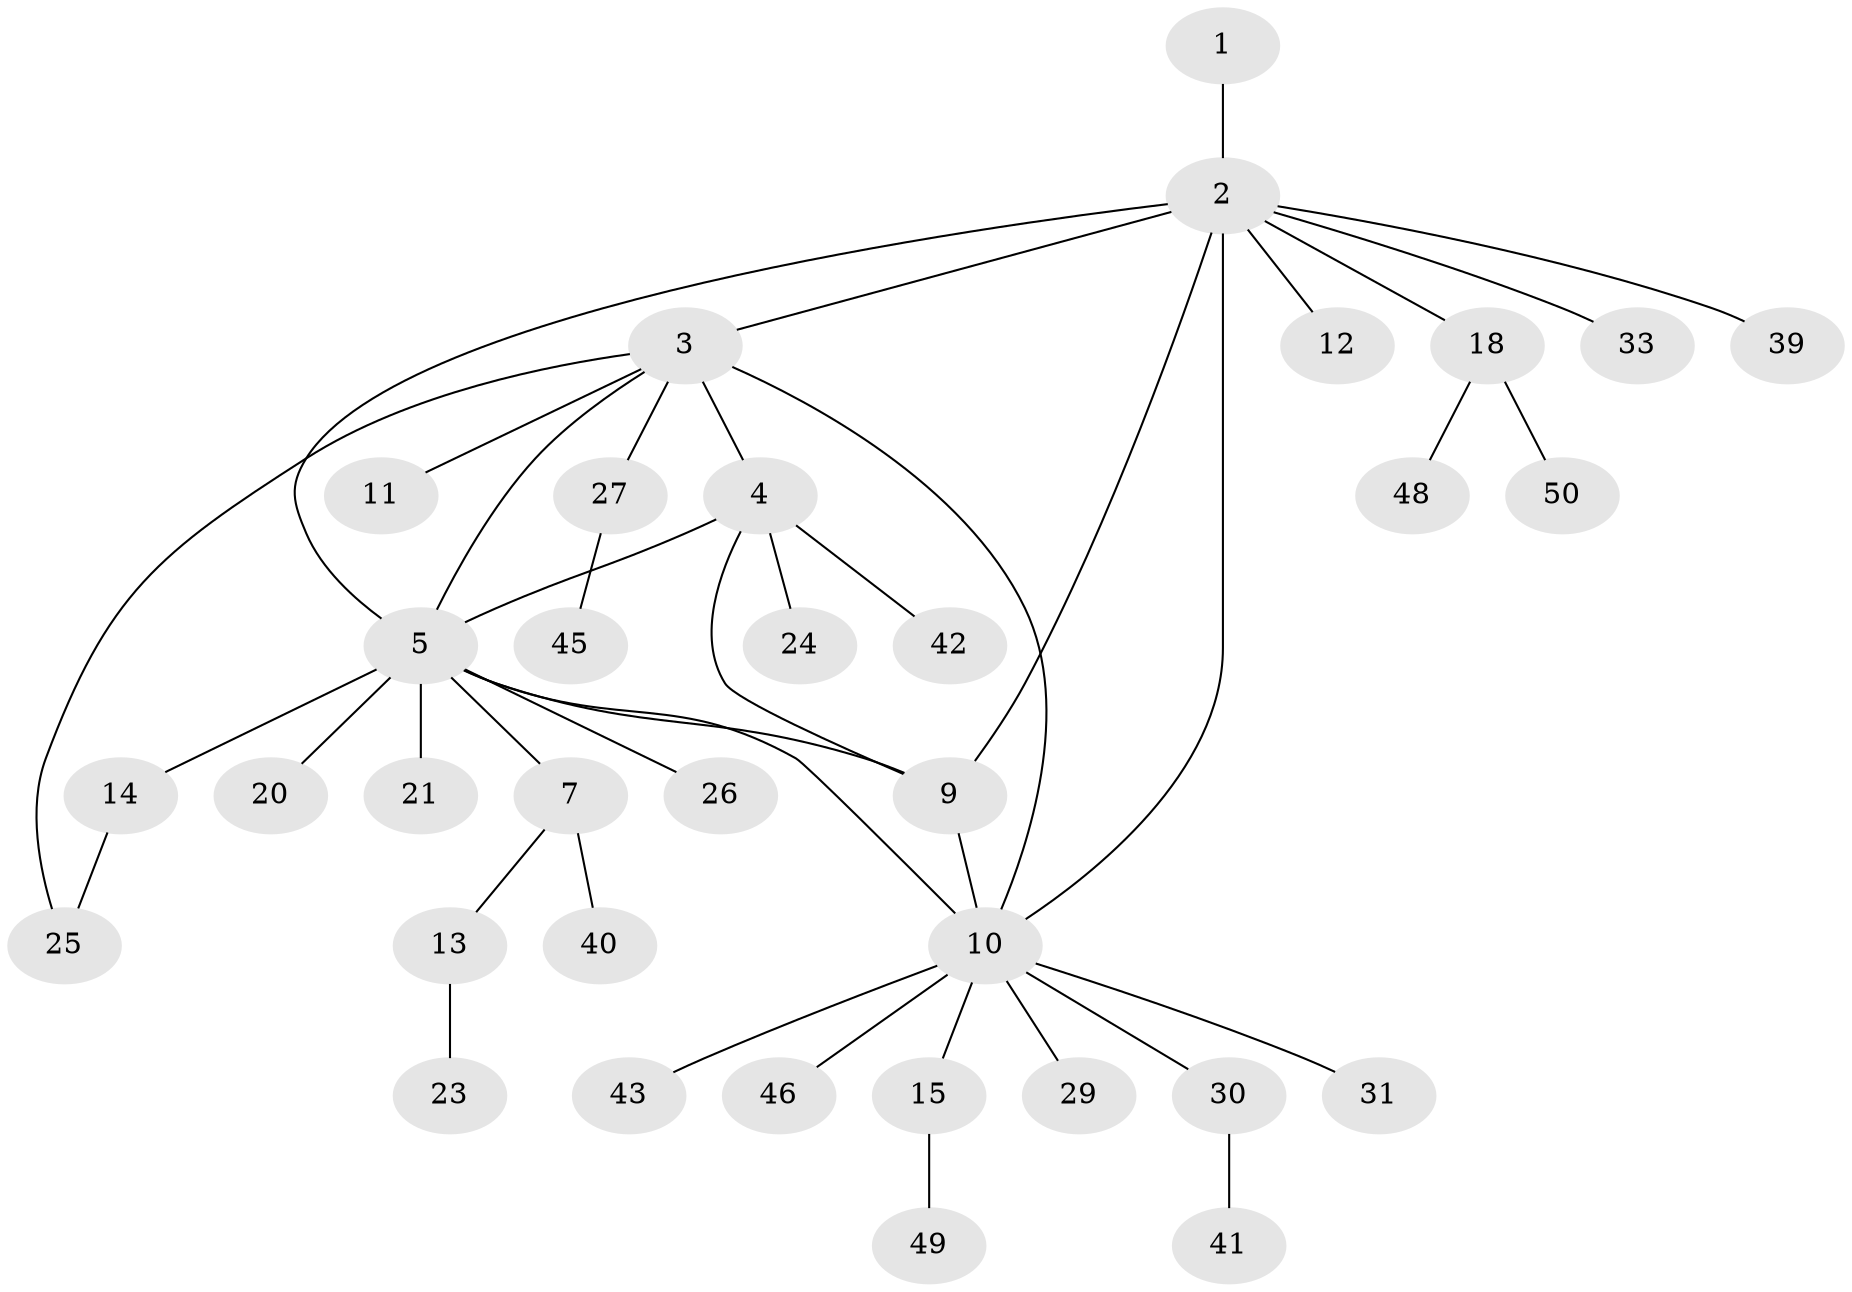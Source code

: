 // Generated by graph-tools (version 1.1) at 2025/24/03/03/25 07:24:11]
// undirected, 35 vertices, 42 edges
graph export_dot {
graph [start="1"]
  node [color=gray90,style=filled];
  1;
  2 [super="+32"];
  3 [super="+6"];
  4 [super="+34"];
  5 [super="+8"];
  7 [super="+16"];
  9 [super="+22"];
  10 [super="+19"];
  11;
  12;
  13 [super="+17"];
  14;
  15 [super="+44"];
  18 [super="+35"];
  20;
  21;
  23;
  24;
  25 [super="+37"];
  26;
  27 [super="+28"];
  29;
  30 [super="+36"];
  31 [super="+38"];
  33;
  39;
  40;
  41;
  42;
  43;
  45 [super="+47"];
  46;
  48;
  49;
  50;
  1 -- 2;
  2 -- 3 [weight=2];
  2 -- 9;
  2 -- 12;
  2 -- 18;
  2 -- 33;
  2 -- 39;
  2 -- 10;
  2 -- 5;
  3 -- 4;
  3 -- 5;
  3 -- 11;
  3 -- 25;
  3 -- 10;
  3 -- 27;
  4 -- 9;
  4 -- 24;
  4 -- 5;
  4 -- 42;
  5 -- 9;
  5 -- 21;
  5 -- 7;
  5 -- 10;
  5 -- 14;
  5 -- 20;
  5 -- 26;
  7 -- 13;
  7 -- 40;
  9 -- 10;
  10 -- 15;
  10 -- 43;
  10 -- 30;
  10 -- 29;
  10 -- 46;
  10 -- 31;
  13 -- 23;
  14 -- 25;
  15 -- 49;
  18 -- 48;
  18 -- 50;
  27 -- 45;
  30 -- 41;
}
